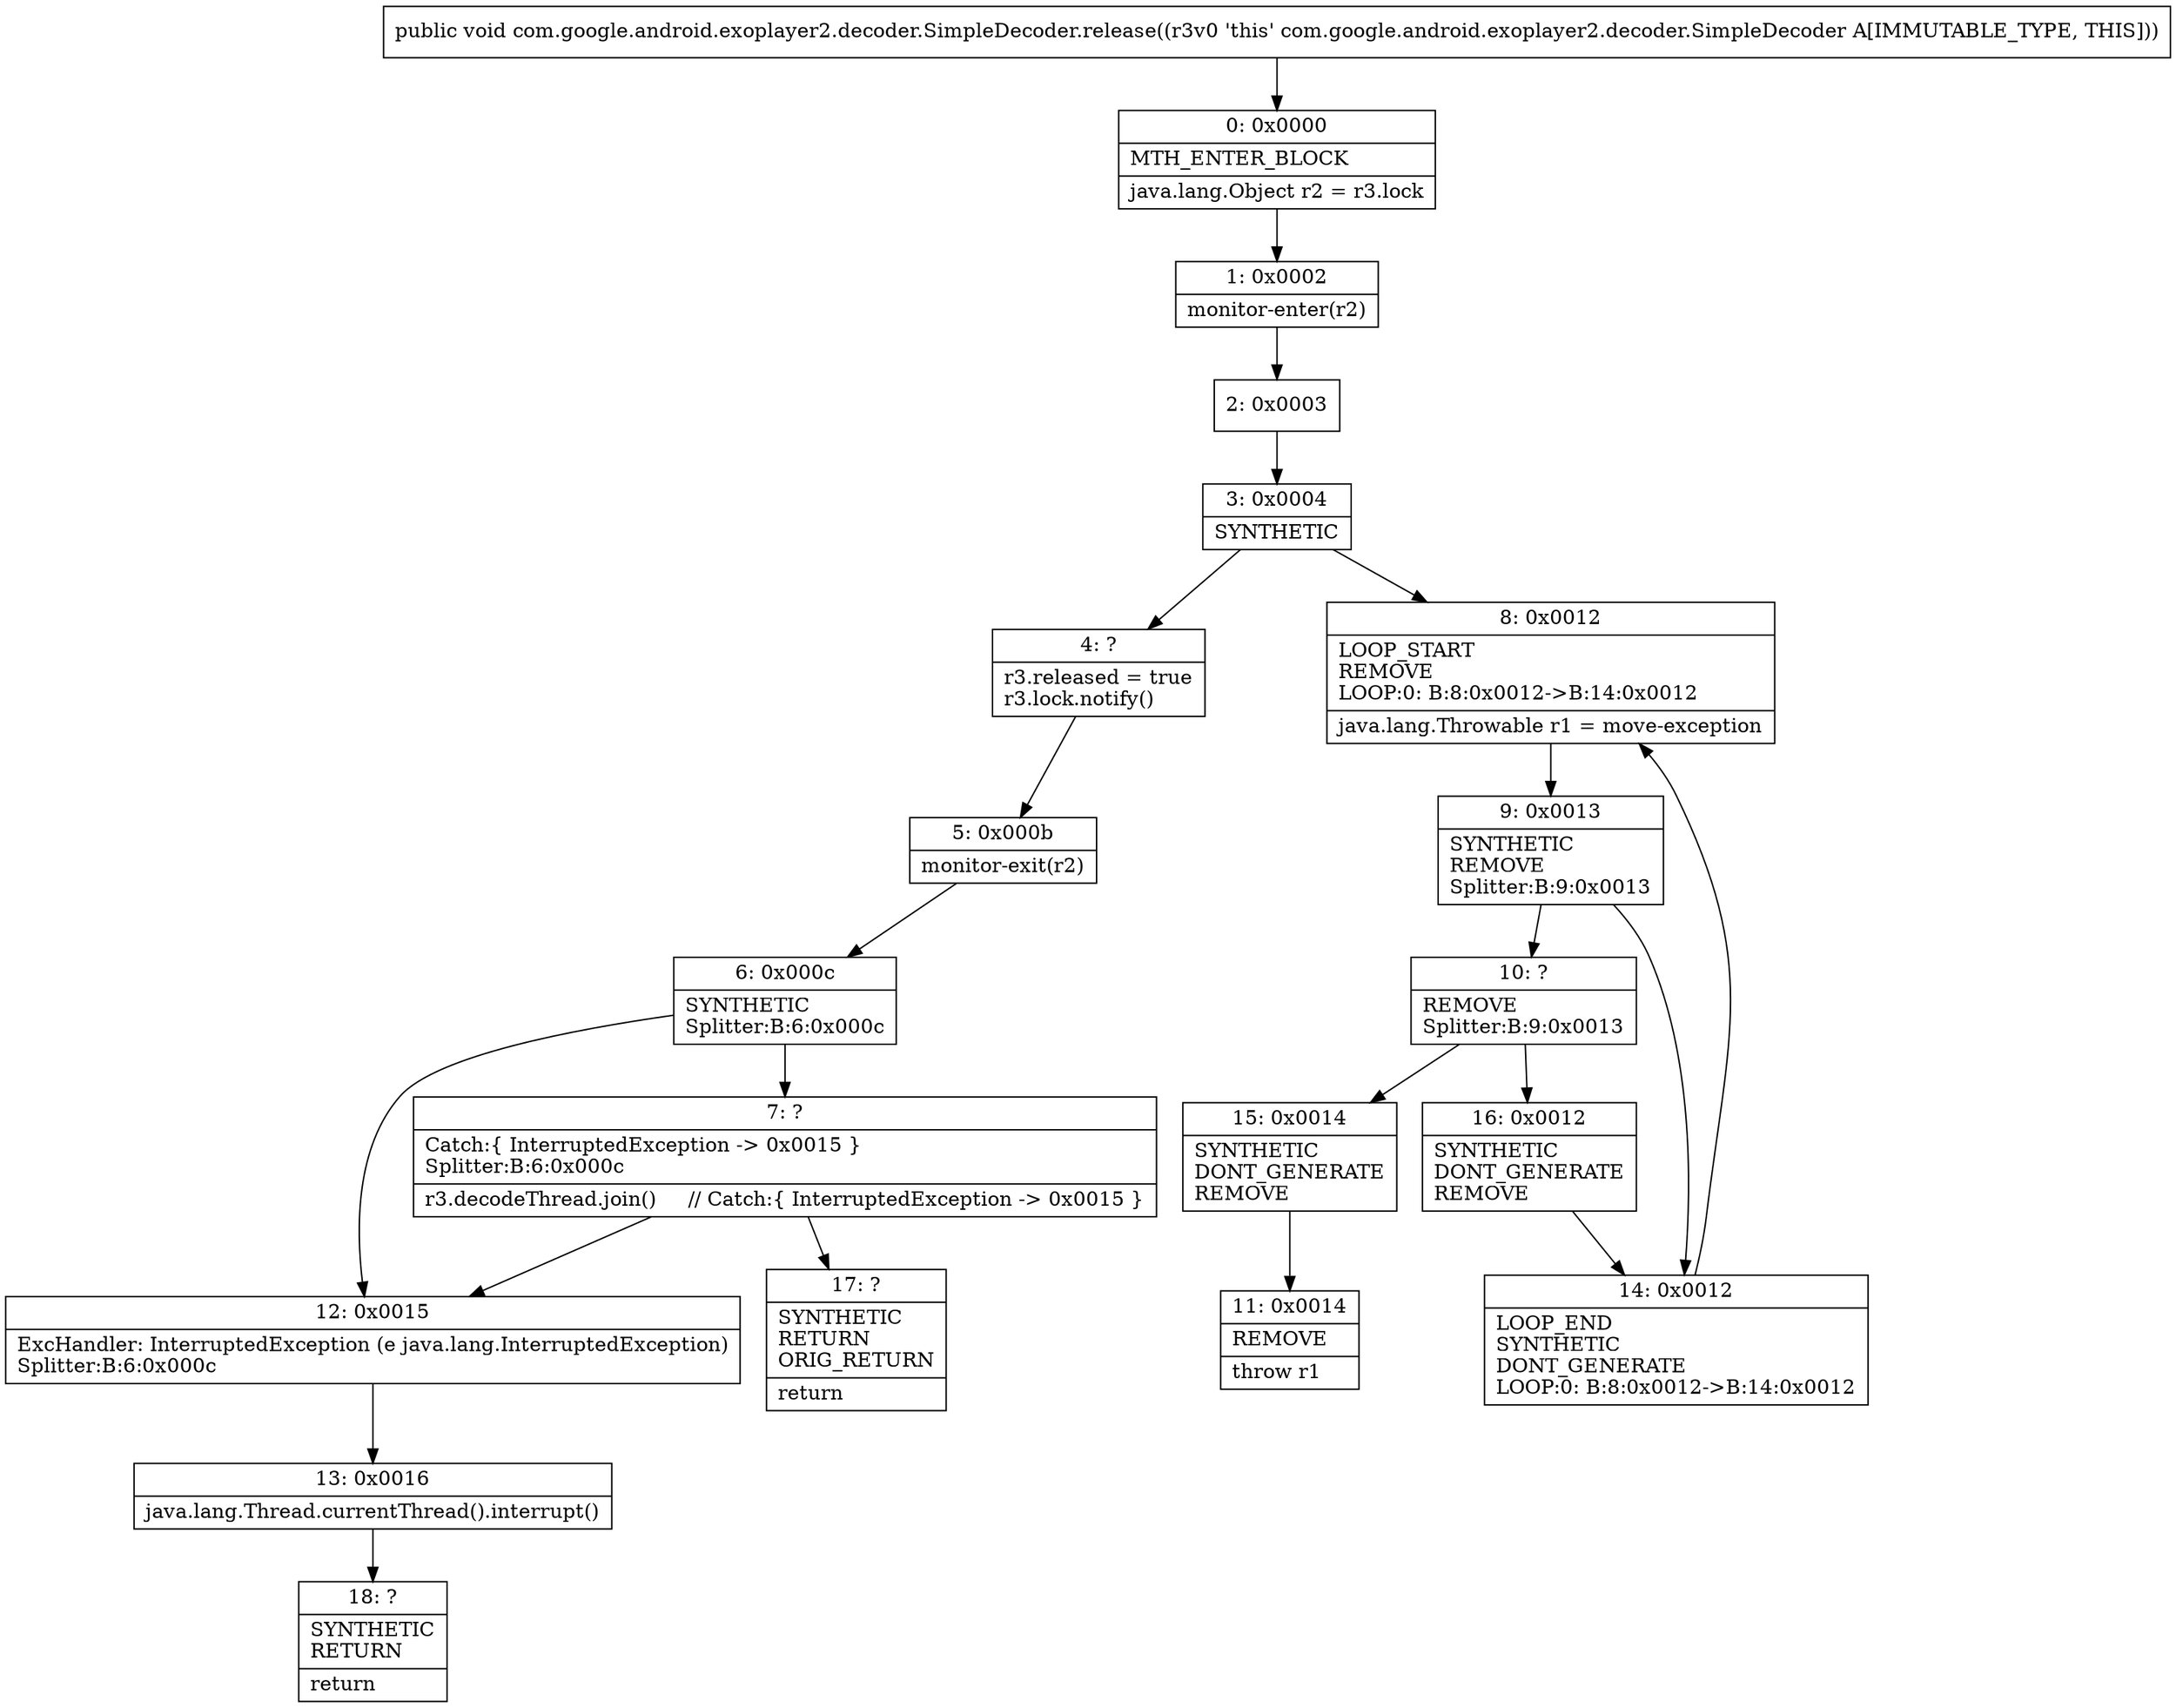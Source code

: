 digraph "CFG forcom.google.android.exoplayer2.decoder.SimpleDecoder.release()V" {
Node_0 [shape=record,label="{0\:\ 0x0000|MTH_ENTER_BLOCK\l|java.lang.Object r2 = r3.lock\l}"];
Node_1 [shape=record,label="{1\:\ 0x0002|monitor\-enter(r2)\l}"];
Node_2 [shape=record,label="{2\:\ 0x0003}"];
Node_3 [shape=record,label="{3\:\ 0x0004|SYNTHETIC\l}"];
Node_4 [shape=record,label="{4\:\ ?|r3.released = true\lr3.lock.notify()\l}"];
Node_5 [shape=record,label="{5\:\ 0x000b|monitor\-exit(r2)\l}"];
Node_6 [shape=record,label="{6\:\ 0x000c|SYNTHETIC\lSplitter:B:6:0x000c\l}"];
Node_7 [shape=record,label="{7\:\ ?|Catch:\{ InterruptedException \-\> 0x0015 \}\lSplitter:B:6:0x000c\l|r3.decodeThread.join()     \/\/ Catch:\{ InterruptedException \-\> 0x0015 \}\l}"];
Node_8 [shape=record,label="{8\:\ 0x0012|LOOP_START\lREMOVE\lLOOP:0: B:8:0x0012\-\>B:14:0x0012\l|java.lang.Throwable r1 = move\-exception\l}"];
Node_9 [shape=record,label="{9\:\ 0x0013|SYNTHETIC\lREMOVE\lSplitter:B:9:0x0013\l}"];
Node_10 [shape=record,label="{10\:\ ?|REMOVE\lSplitter:B:9:0x0013\l}"];
Node_11 [shape=record,label="{11\:\ 0x0014|REMOVE\l|throw r1\l}"];
Node_12 [shape=record,label="{12\:\ 0x0015|ExcHandler: InterruptedException (e java.lang.InterruptedException)\lSplitter:B:6:0x000c\l}"];
Node_13 [shape=record,label="{13\:\ 0x0016|java.lang.Thread.currentThread().interrupt()\l}"];
Node_14 [shape=record,label="{14\:\ 0x0012|LOOP_END\lSYNTHETIC\lDONT_GENERATE\lLOOP:0: B:8:0x0012\-\>B:14:0x0012\l}"];
Node_15 [shape=record,label="{15\:\ 0x0014|SYNTHETIC\lDONT_GENERATE\lREMOVE\l}"];
Node_16 [shape=record,label="{16\:\ 0x0012|SYNTHETIC\lDONT_GENERATE\lREMOVE\l}"];
Node_17 [shape=record,label="{17\:\ ?|SYNTHETIC\lRETURN\lORIG_RETURN\l|return\l}"];
Node_18 [shape=record,label="{18\:\ ?|SYNTHETIC\lRETURN\l|return\l}"];
MethodNode[shape=record,label="{public void com.google.android.exoplayer2.decoder.SimpleDecoder.release((r3v0 'this' com.google.android.exoplayer2.decoder.SimpleDecoder A[IMMUTABLE_TYPE, THIS])) }"];
MethodNode -> Node_0;
Node_0 -> Node_1;
Node_1 -> Node_2;
Node_2 -> Node_3;
Node_3 -> Node_4;
Node_3 -> Node_8;
Node_4 -> Node_5;
Node_5 -> Node_6;
Node_6 -> Node_7;
Node_6 -> Node_12;
Node_7 -> Node_12;
Node_7 -> Node_17;
Node_8 -> Node_9;
Node_9 -> Node_10;
Node_9 -> Node_14;
Node_10 -> Node_15;
Node_10 -> Node_16;
Node_12 -> Node_13;
Node_13 -> Node_18;
Node_14 -> Node_8;
Node_15 -> Node_11;
Node_16 -> Node_14;
}

